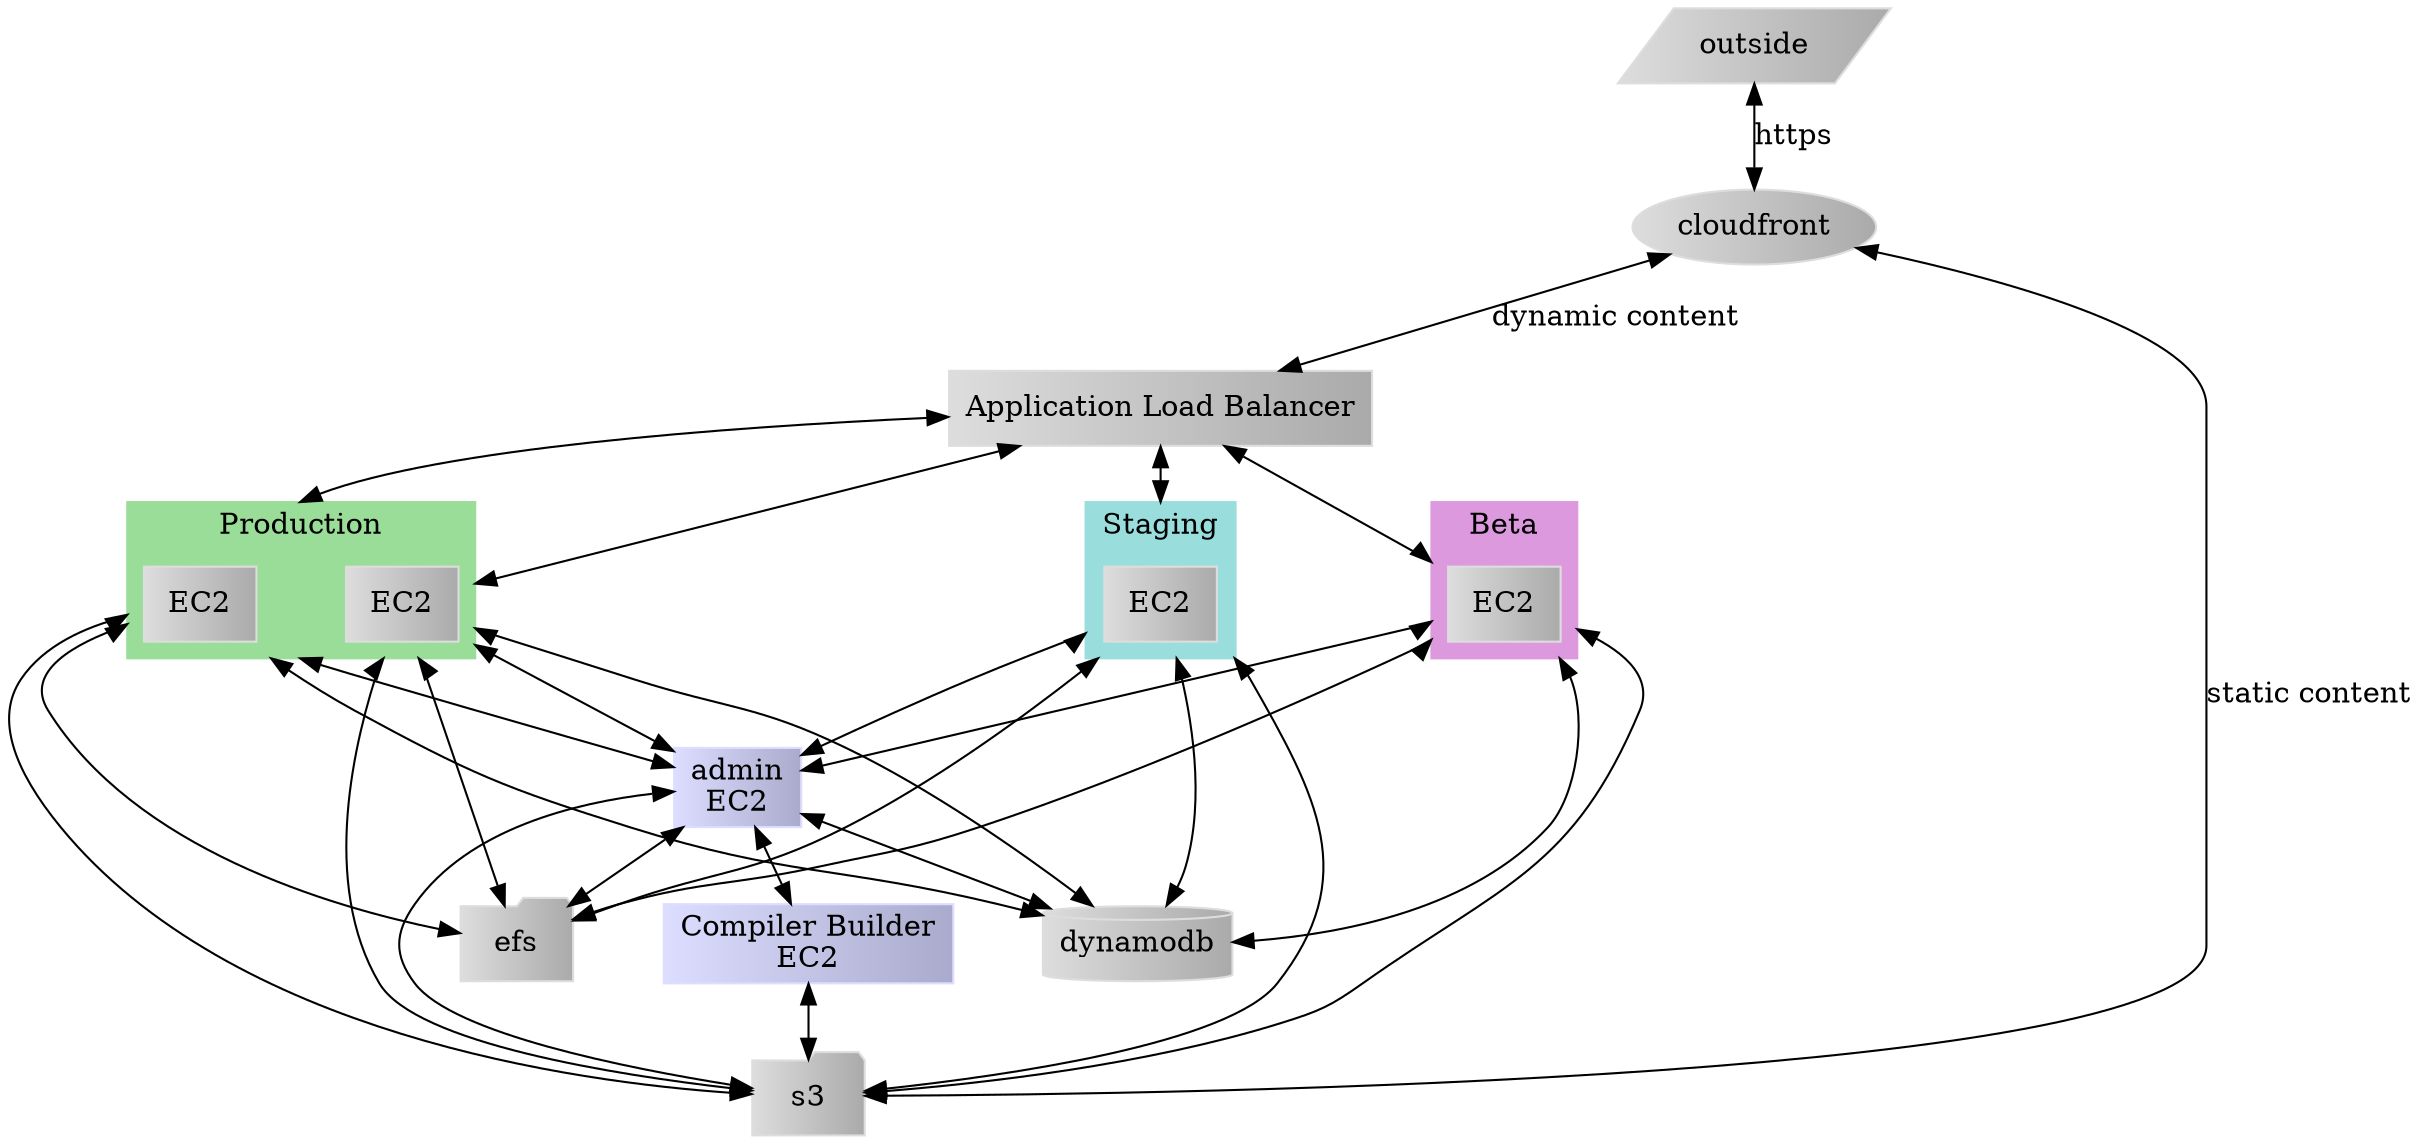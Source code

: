 digraph compiler_explorer {
    bgcolor=white;
    compound=true;
    nodesep=0.6;
    node [ color="#dddddd:#aaaaaa"; style=filled];
    edge [ dir=both ];
    outside [shape = parallelogram, rank="source"];

    cloudfront [shape = oval];

    alb [shape = box, label="Application Load Balancer"];

    subgraph cluster_ce_nodes {
        label = "Production";
        style = filled;
        color="#99dd99";

        ce_node_1 [shape = box, label="EC2"];
        ce_node_2 [shape = box, label="EC2"];
    }
    subgraph cluster_beta_nodes {
        label="Beta";
        style = filled;
        color="#dd99dd";
        beta_node_1 [shape = box, label="EC2"];
    }
    subgraph cluster_staging_nodes {
        label="Staging";
        style = filled;
        color="#99dddd";
        staging_node_1 [shape = box, label="EC2"];
    }

    admin [shape = box, rank="sink", label="admin\nEC2", color="#ddddff:#aaaacc"];

    efs [shape = folder];
    s3 [shape = folder];
    dynamodb [shape = cylinder];

    outside -> cloudfront [label="https"];
    cloudfront -> alb [label="dynamic content"];
    cloudfront -> s3 [label="static content"];

    alb -> ce_node_1 [lhead=cluster_ce_nodes];
    alb -> ce_node_2 [lhead=cluster_ce_nodes];
    alb -> beta_node_1 [lhead=cluster_beta_nodes];
    alb -> staging_node_1 [lhead=cluster_staging_nodes];

    build [ shape=box, label="Compiler Builder\nEC2", color="#ddddff:#aaaacc"];

    admin->build;
    build->s3;

    admin -> {efs, s3, dynamodb};
    { ce_node_1, ce_node_2} -> admin [ltail=cluster_ce_nodes];
    { ce_node_1, ce_node_2} -> efs [ltail=cluster_ce_nodes];
    { ce_node_1, ce_node_2} -> s3 [ltail=cluster_ce_nodes];
    { ce_node_1, ce_node_2} -> dynamodb [ltail=cluster_ce_nodes];
    { beta_node_1 } -> admin [ltail=cluster_beta_nodes];
    { beta_node_1 } -> efs [ltail=cluster_beta_nodes];
    { beta_node_1 } -> s3 [ltail=cluster_beta_nodes];
    { beta_node_1 } -> dynamodb [ltail=cluster_beta_nodes];
    { staging_node_1 } -> admin [ltail=cluster_staging_nodes];
    { staging_node_1 } -> efs [ltail=cluster_staging_nodes];
    { staging_node_1 } -> s3 [ltail=cluster_staging_nodes];
    { staging_node_1 } -> dynamodb [ltail=cluster_staging_nodes];
}
